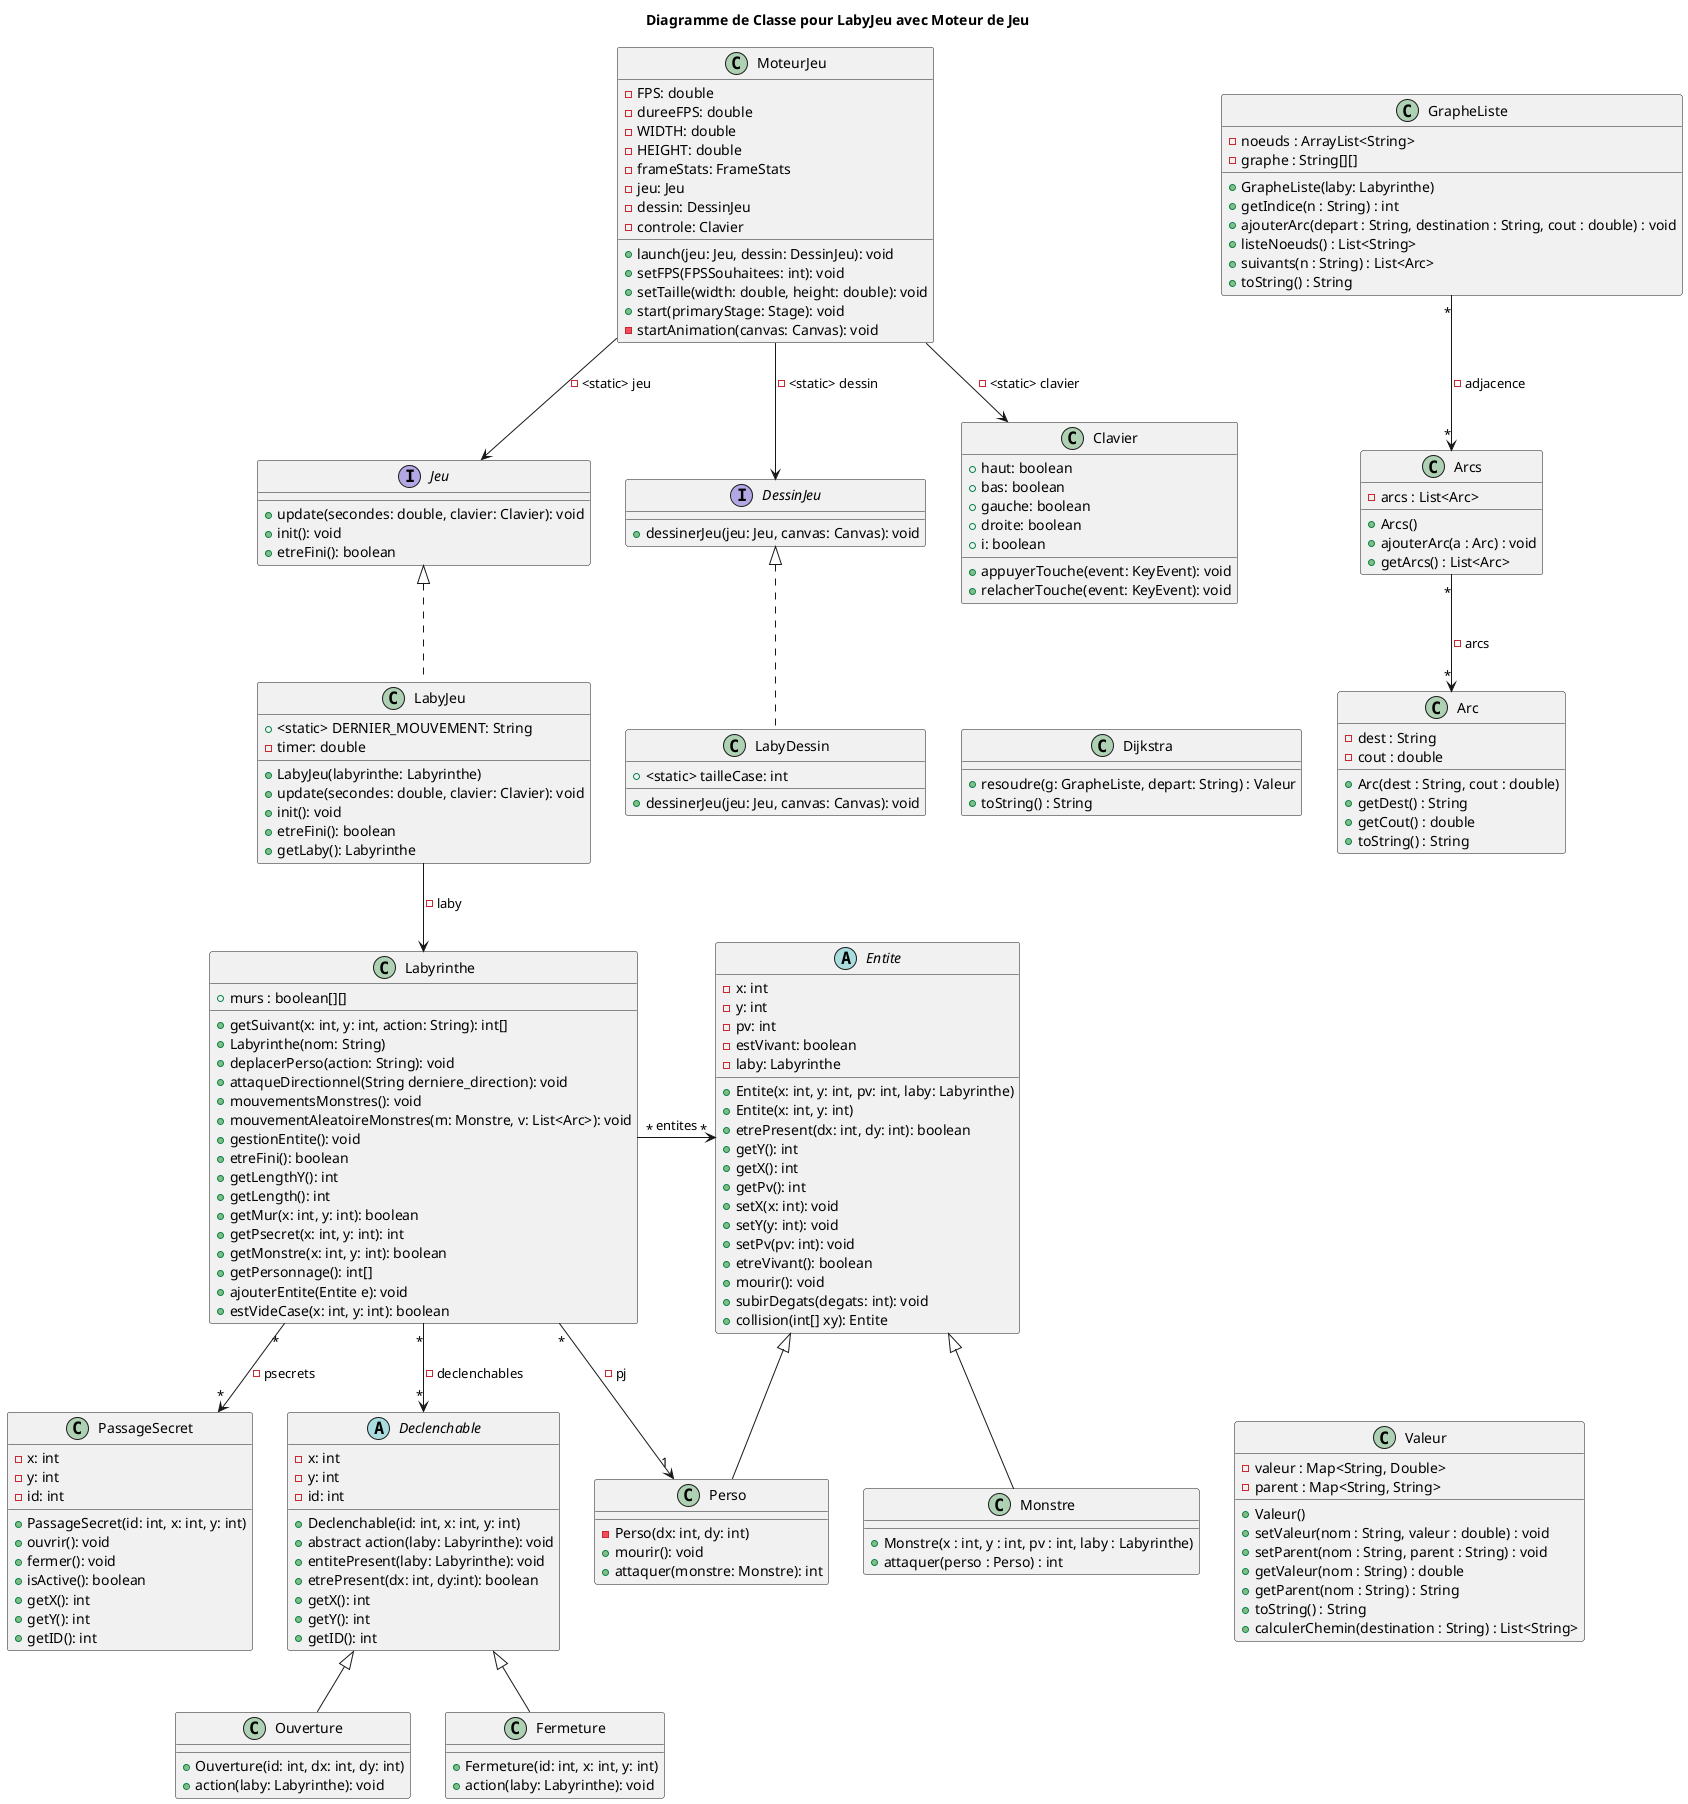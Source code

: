 @startuml
title Diagramme de Classe pour LabyJeu avec Moteur de Jeu

interface Jeu {
    +update(secondes: double, clavier: Clavier): void
    +init(): void
    +etreFini(): boolean
}

class LabyJeu {
    +<static> DERNIER_MOUVEMENT: String
    -timer: double

    +LabyJeu(labyrinthe: Labyrinthe)
    +update(secondes: double, clavier: Clavier): void
    +init(): void
    +etreFini(): boolean
    +getLaby(): Labyrinthe
}

interface DessinJeu {
    +dessinerJeu(jeu: Jeu, canvas: Canvas): void
}

class LabyDessin {
    +<static> tailleCase: int
    +dessinerJeu(jeu: Jeu, canvas: Canvas): void
}

class Labyrinthe {
    +murs : boolean[][]


    +getSuivant(x: int, y: int, action: String): int[]
    +Labyrinthe(nom: String)
    +deplacerPerso(action: String): void
    +attaqueDirectionnel(String derniere_direction): void
    +mouvementsMonstres(): void
    +mouvementAleatoireMonstres(m: Monstre, v: List<Arc>): void
    +gestionEntite(): void
    +etreFini(): boolean
    +getLengthY(): int
    +getLength(): int
    +getMur(x: int, y: int): boolean
    +getPsecret(x: int, y: int): int
    +getMonstre(x: int, y: int): boolean
    +getPersonnage(): int[]
    +ajouterEntite(Entite e): void
    +estVideCase(x: int, y: int): boolean
}

class Clavier {
    +haut: boolean
    +bas: boolean
    +gauche: boolean
    +droite: boolean
    +i: boolean
    +appuyerTouche(event: KeyEvent): void
    +relacherTouche(event: KeyEvent): void
}

class MoteurJeu {
    -FPS: double
    -dureeFPS: double
    -WIDTH: double
    -HEIGHT: double
    -frameStats: FrameStats
    -jeu: Jeu
    -dessin: DessinJeu
    -controle: Clavier
    +launch(jeu: Jeu, dessin: DessinJeu): void
    +setFPS(FPSSouhaitees: int): void
    +setTaille(width: double, height: double): void
    +start(primaryStage: Stage): void
    -startAnimation(canvas: Canvas): void
}
class Monstre{
    + Monstre(x : int, y : int, pv : int, laby : Labyrinthe)
    + attaquer(perso : Perso) : int
             }
class Perso {
'    -boolean[][] murs
    -Perso(dx: int, dy: int)
    +mourir(): void
'    +getPersonnage(): int[]
'    +getPerso(): Perso
'    +majLaby(): void
     +attaquer(monstre: Monstre): int
}

abstract class Declenchable {
    -x: int
    -y: int
    -id: int
    +Declenchable(id: int, x: int, y: int)
    +abstract action(laby: Labyrinthe): void
    +entitePresent(laby: Labyrinthe): void
    +etrePresent(dx: int, dy:int): boolean
    +getX(): int
    +getY(): int
    +getID(): int
}

class PassageSecret{
    -x: int
    -y: int
    -id: int
    +PassageSecret(id: int, x: int, y: int)
    +ouvrir(): void
    +fermer(): void
    +isActive(): boolean
    +getX(): int
    +getY(): int
    +getID(): int
}

class Ouverture{
    +Ouverture(id: int, dx: int, dy: int)
    +action(laby: Labyrinthe): void
}

class Fermeture{
    +Fermeture(id: int, x: int, y: int)
    +action(laby: Labyrinthe): void
}

abstract class Entite{
    -x: int
    -y: int
    -pv: int
    -estVivant: boolean
    -laby: Labyrinthe
    +Entite(x: int, y: int, pv: int, laby: Labyrinthe)
    +Entite(x: int, y: int)
    +etrePresent(dx: int, dy: int): boolean
    +getY(): int
    +getX(): int
    +getPv(): int
    +setX(x: int): void
    +setY(y: int): void
    +setPv(pv: int): void
    +etreVivant(): boolean
    +mourir(): void
    +subirDegats(degats: int): void
    +collision(int[] xy): Entite
}

class Arc{
    - dest : String
    - cout : double

    + Arc(dest : String, cout : double)
    + getDest() : String
    + getCout() : double
    + toString() : String
}
class Arcs{
        - arcs : List<Arc>

        + Arcs()
        + ajouterArc(a : Arc) : void
        + getArcs() : List<Arc>
    }


class Dijkstra{
    +resoudre(g: GrapheListe, depart: String) : Valeur
    +toString() : String
              }
class GrapheListe{
    - noeuds : ArrayList<String>
    - graphe : String[][]

    + GrapheListe(laby: Labyrinthe)
    + getIndice(n : String) : int
    + ajouterArc(depart : String, destination : String, cout : double) : void
    + listeNoeuds() : List<String>
    + suivants(n : String) : List<Arc>
    + toString() : String
                 }

class Valeur{
    - valeur : Map<String, Double>
    - parent : Map<String, String>

    + Valeur()
    + setValeur(nom : String, valeur : double) : void
    + setParent(nom : String, parent : String) : void
    + getValeur(nom : String) : double
    + getParent(nom : String) : String
    + toString() : String
    + calculerChemin(destination : String) : List<String>
            }

'    skinparam class {
'        BackgroundColor<<new>> Pink
'    }
'    class SpriteManager <<new>> {
'        - spriteSheet : BufferedImage
'        + chargerSpriteSheet(url: String) : void
'        + getSprite(x: int, y: int, width: int, height: int) : BufferedImage
'    }







Jeu <|.. LabyJeu
LabyJeu --> Labyrinthe : -laby
MoteurJeu --> Jeu : -<static> jeu
MoteurJeu --> DessinJeu : -<static> dessin
MoteurJeu --> Clavier : -<static> clavier
DessinJeu <|.. LabyDessin
Labyrinthe "*"-->"1" Perso : -pj
  Labyrinthe "*"-->"*" PassageSecret : -psecrets
Declenchable "*"<-u-"*" Labyrinthe : -declenchables
 Declenchable <|-- Ouverture
 Declenchable <|-- Fermeture

LabyDessin -[hidden]> Dijkstra
Monstre -r[hidden]-> Valeur
'Perso -[hidden]> GrapheListe
GrapheListe "*"-->"*" Arcs : - adjacence
Arcs "*"-->"*" Arc : - arcs
Perso -u-|> Entite
Monstre -u-|> Entite

Labyrinthe "*"-> "*" Entite : entites

'Ajout du SpriteManager
'Entite ..> SpriteManager : <<use>>
'LabyDessin ..> SpriteManager : <<use>>
'
'LabyDessin -> SpriteManager : -spriteManager
'Entite -> SpriteManager : -spriteManager
'SpriteManager -[hidden]-> LabyDessin



@enduml